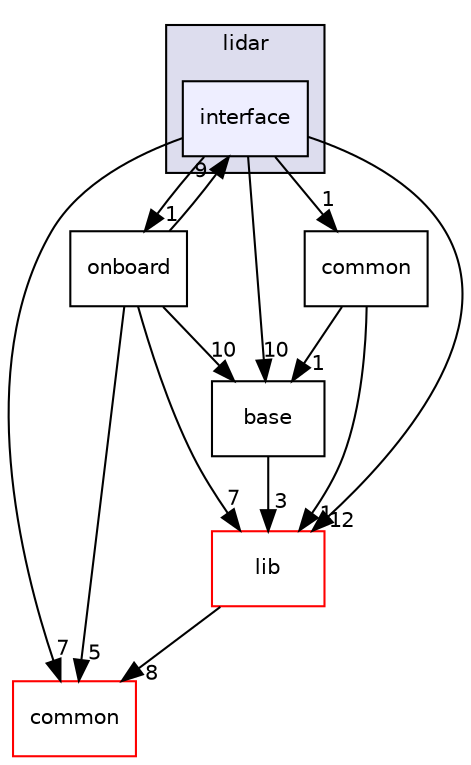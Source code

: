 digraph "modules/perception/obstacle/lidar/interface" {
  compound=true
  node [ fontsize="10", fontname="Helvetica"];
  edge [ labelfontsize="10", labelfontname="Helvetica"];
  subgraph clusterdir_cea3b47e46c6e7de2071488d5a5d379a {
    graph [ bgcolor="#ddddee", pencolor="black", label="lidar" fontname="Helvetica", fontsize="10", URL="dir_cea3b47e46c6e7de2071488d5a5d379a.html"]
  dir_0e511d950e936e02d380312a7eeeff9e [shape=box, label="interface", style="filled", fillcolor="#eeeeff", pencolor="black", URL="dir_0e511d950e936e02d380312a7eeeff9e.html"];
  }
  dir_3220e30e13cded4e45f58b87a1a3558a [shape=box label="base" URL="dir_3220e30e13cded4e45f58b87a1a3558a.html"];
  dir_9a5e51f49964887903df6eed98080585 [shape=box label="common" fillcolor="white" style="filled" color="red" URL="dir_9a5e51f49964887903df6eed98080585.html"];
  dir_26fe869283d506fa4c34e278072f16b4 [shape=box label="onboard" URL="dir_26fe869283d506fa4c34e278072f16b4.html"];
  dir_f4b69bafa7685ee9950d2dee42a2cc60 [shape=box label="common" URL="dir_f4b69bafa7685ee9950d2dee42a2cc60.html"];
  dir_4c1a26545ee9c743bf92254028874005 [shape=box label="lib" fillcolor="white" style="filled" color="red" URL="dir_4c1a26545ee9c743bf92254028874005.html"];
  dir_3220e30e13cded4e45f58b87a1a3558a->dir_4c1a26545ee9c743bf92254028874005 [headlabel="3", labeldistance=1.5 headhref="dir_000037_000145.html"];
  dir_0e511d950e936e02d380312a7eeeff9e->dir_3220e30e13cded4e45f58b87a1a3558a [headlabel="10", labeldistance=1.5 headhref="dir_000156_000037.html"];
  dir_0e511d950e936e02d380312a7eeeff9e->dir_9a5e51f49964887903df6eed98080585 [headlabel="7", labeldistance=1.5 headhref="dir_000156_000050.html"];
  dir_0e511d950e936e02d380312a7eeeff9e->dir_26fe869283d506fa4c34e278072f16b4 [headlabel="1", labeldistance=1.5 headhref="dir_000156_000163.html"];
  dir_0e511d950e936e02d380312a7eeeff9e->dir_f4b69bafa7685ee9950d2dee42a2cc60 [headlabel="1", labeldistance=1.5 headhref="dir_000156_000149.html"];
  dir_0e511d950e936e02d380312a7eeeff9e->dir_4c1a26545ee9c743bf92254028874005 [headlabel="12", labeldistance=1.5 headhref="dir_000156_000145.html"];
  dir_26fe869283d506fa4c34e278072f16b4->dir_3220e30e13cded4e45f58b87a1a3558a [headlabel="10", labeldistance=1.5 headhref="dir_000163_000037.html"];
  dir_26fe869283d506fa4c34e278072f16b4->dir_9a5e51f49964887903df6eed98080585 [headlabel="5", labeldistance=1.5 headhref="dir_000163_000050.html"];
  dir_26fe869283d506fa4c34e278072f16b4->dir_0e511d950e936e02d380312a7eeeff9e [headlabel="9", labeldistance=1.5 headhref="dir_000163_000156.html"];
  dir_26fe869283d506fa4c34e278072f16b4->dir_4c1a26545ee9c743bf92254028874005 [headlabel="7", labeldistance=1.5 headhref="dir_000163_000145.html"];
  dir_f4b69bafa7685ee9950d2dee42a2cc60->dir_3220e30e13cded4e45f58b87a1a3558a [headlabel="1", labeldistance=1.5 headhref="dir_000149_000037.html"];
  dir_f4b69bafa7685ee9950d2dee42a2cc60->dir_4c1a26545ee9c743bf92254028874005 [headlabel="1", labeldistance=1.5 headhref="dir_000149_000145.html"];
  dir_4c1a26545ee9c743bf92254028874005->dir_9a5e51f49964887903df6eed98080585 [headlabel="8", labeldistance=1.5 headhref="dir_000145_000050.html"];
}

